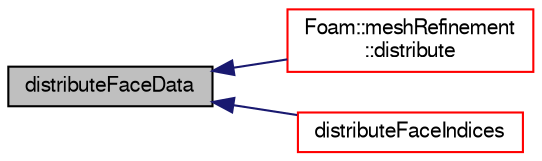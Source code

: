 digraph "distributeFaceData"
{
  bgcolor="transparent";
  edge [fontname="FreeSans",fontsize="10",labelfontname="FreeSans",labelfontsize="10"];
  node [fontname="FreeSans",fontsize="10",shape=record];
  rankdir="LR";
  Node181 [label="distributeFaceData",height=0.2,width=0.4,color="black", fillcolor="grey75", style="filled", fontcolor="black"];
  Node181 -> Node182 [dir="back",color="midnightblue",fontsize="10",style="solid",fontname="FreeSans"];
  Node182 [label="Foam::meshRefinement\l::distribute",height=0.2,width=0.4,color="red",URL="$a24662.html#a6be2dc3eb1d541aeb83ee0a2adcc0556",tooltip="Update local numbering for mesh redistribution. "];
  Node181 -> Node184 [dir="back",color="midnightblue",fontsize="10",style="solid",fontname="FreeSans"];
  Node184 [label="distributeFaceIndices",height=0.2,width=0.4,color="red",URL="$a27378.html#a6b83f64ffd3be1329bee633cdbb13e2d"];
}
